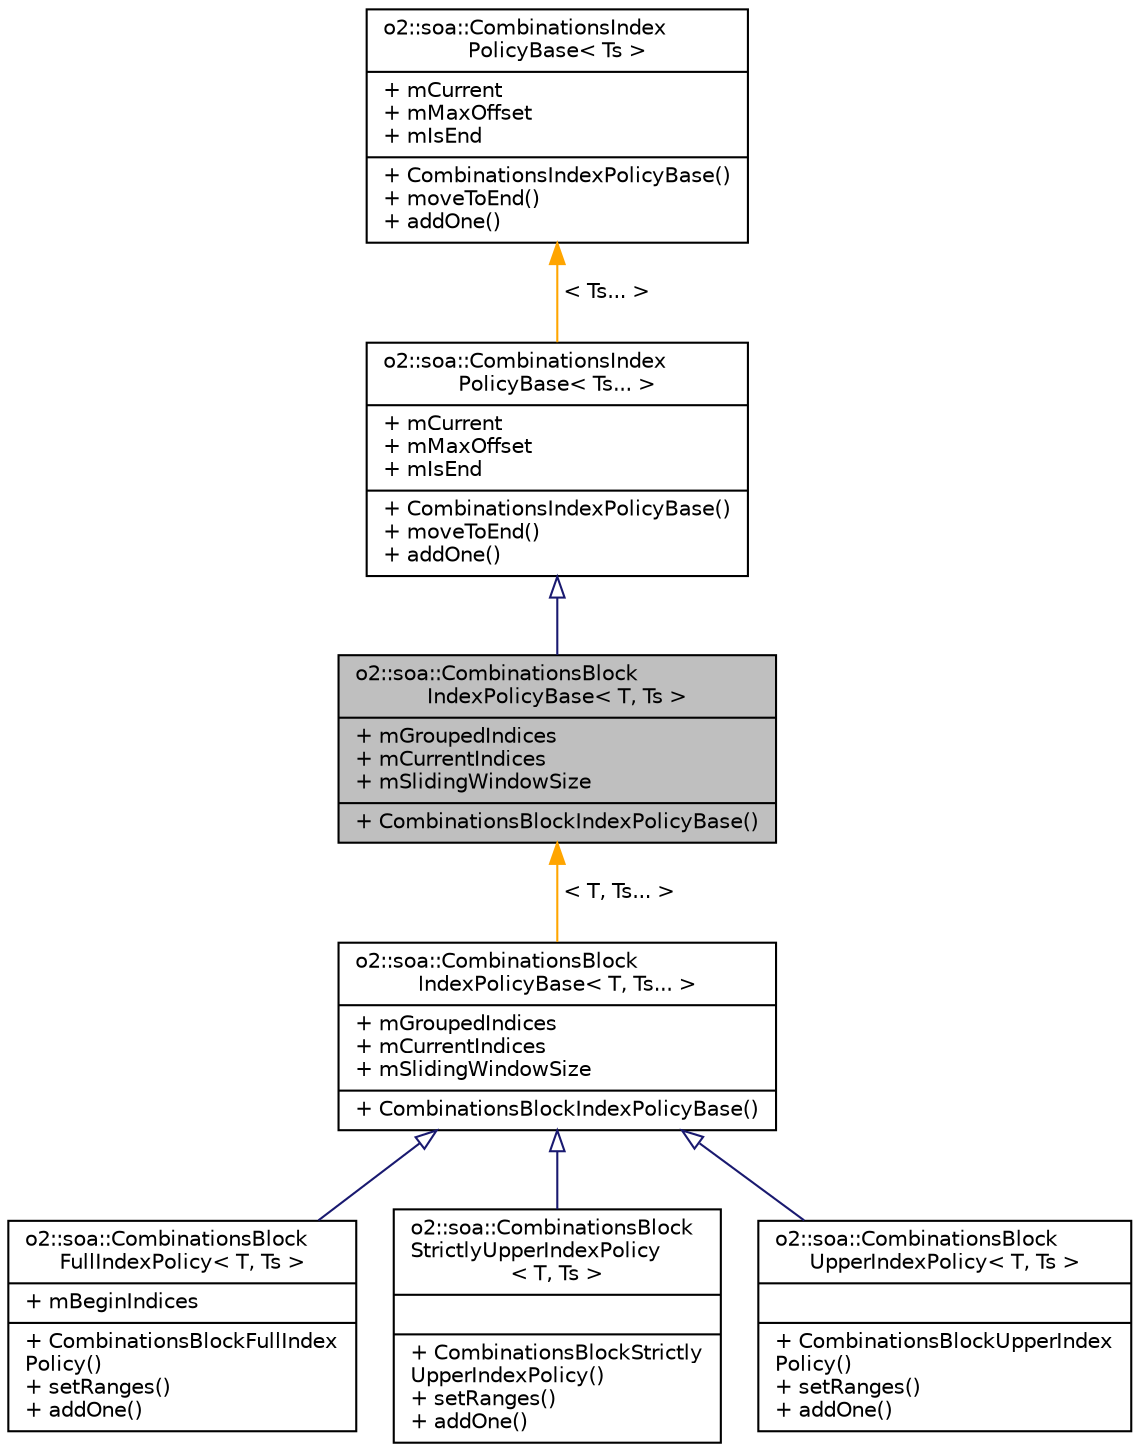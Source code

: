 digraph "o2::soa::CombinationsBlockIndexPolicyBase&lt; T, Ts &gt;"
{
 // INTERACTIVE_SVG=YES
  bgcolor="transparent";
  edge [fontname="Helvetica",fontsize="10",labelfontname="Helvetica",labelfontsize="10"];
  node [fontname="Helvetica",fontsize="10",shape=record];
  Node0 [label="{o2::soa::CombinationsBlock\lIndexPolicyBase\< T, Ts \>\n|+ mGroupedIndices\l+ mCurrentIndices\l+ mSlidingWindowSize\l|+ CombinationsBlockIndexPolicyBase()\l}",height=0.2,width=0.4,color="black", fillcolor="grey75", style="filled", fontcolor="black"];
  Node1 -> Node0 [dir="back",color="midnightblue",fontsize="10",style="solid",arrowtail="onormal",fontname="Helvetica"];
  Node1 [label="{o2::soa::CombinationsIndex\lPolicyBase\< Ts... \>\n|+ mCurrent\l+ mMaxOffset\l+ mIsEnd\l|+ CombinationsIndexPolicyBase()\l+ moveToEnd()\l+ addOne()\l}",height=0.2,width=0.4,color="black",URL="$de/dac/structo2_1_1soa_1_1CombinationsIndexPolicyBase.html"];
  Node2 -> Node1 [dir="back",color="orange",fontsize="10",style="solid",label=" \< Ts... \>" ,fontname="Helvetica"];
  Node2 [label="{o2::soa::CombinationsIndex\lPolicyBase\< Ts \>\n|+ mCurrent\l+ mMaxOffset\l+ mIsEnd\l|+ CombinationsIndexPolicyBase()\l+ moveToEnd()\l+ addOne()\l}",height=0.2,width=0.4,color="black",URL="$de/dac/structo2_1_1soa_1_1CombinationsIndexPolicyBase.html"];
  Node0 -> Node3 [dir="back",color="orange",fontsize="10",style="solid",label=" \< T, Ts... \>" ,fontname="Helvetica"];
  Node3 [label="{o2::soa::CombinationsBlock\lIndexPolicyBase\< T, Ts... \>\n|+ mGroupedIndices\l+ mCurrentIndices\l+ mSlidingWindowSize\l|+ CombinationsBlockIndexPolicyBase()\l}",height=0.2,width=0.4,color="black",URL="$d0/d11/structo2_1_1soa_1_1CombinationsBlockIndexPolicyBase.html"];
  Node3 -> Node4 [dir="back",color="midnightblue",fontsize="10",style="solid",arrowtail="onormal",fontname="Helvetica"];
  Node4 [label="{o2::soa::CombinationsBlock\lFullIndexPolicy\< T, Ts \>\n|+ mBeginIndices\l|+ CombinationsBlockFullIndex\lPolicy()\l+ setRanges()\l+ addOne()\l}",height=0.2,width=0.4,color="black",URL="$d3/d63/structo2_1_1soa_1_1CombinationsBlockFullIndexPolicy.html"];
  Node3 -> Node5 [dir="back",color="midnightblue",fontsize="10",style="solid",arrowtail="onormal",fontname="Helvetica"];
  Node5 [label="{o2::soa::CombinationsBlock\lStrictlyUpperIndexPolicy\l\< T, Ts \>\n||+ CombinationsBlockStrictly\lUpperIndexPolicy()\l+ setRanges()\l+ addOne()\l}",height=0.2,width=0.4,color="black",URL="$d6/d38/structo2_1_1soa_1_1CombinationsBlockStrictlyUpperIndexPolicy.html"];
  Node3 -> Node6 [dir="back",color="midnightblue",fontsize="10",style="solid",arrowtail="onormal",fontname="Helvetica"];
  Node6 [label="{o2::soa::CombinationsBlock\lUpperIndexPolicy\< T, Ts \>\n||+ CombinationsBlockUpperIndex\lPolicy()\l+ setRanges()\l+ addOne()\l}",height=0.2,width=0.4,color="black",URL="$d1/d4d/structo2_1_1soa_1_1CombinationsBlockUpperIndexPolicy.html"];
}
